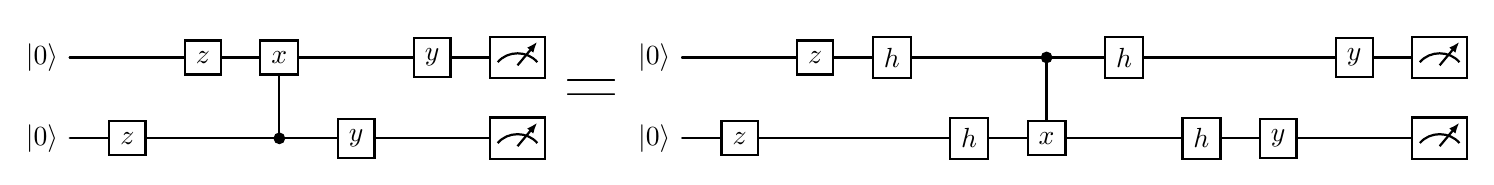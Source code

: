 \documentclass[border=6pt]{standalone}
\usepackage[utf8]{inputenc}
\usepackage[T1]{fontenc}
\usepackage{tikz}
\usetikzlibrary{quantikz2}
\begin{document}\begin{quantikz}
	\lstick{\ket{0}}	&	\qw	&	\gate{z}	&	\gate{x}	&	\qw	&	\gate{y}	&	\meter{}\\
	\lstick{\ket{0}}	&	\gate{z}	&	\qw	&	\ctrl{-1}	&	\gate{y}	&	\qw	&	\meter{}
\end{quantikz}
{\Huge{\textbf{=}}}
\begin{quantikz}
	\lstick{\ket{0}}	&	\qw	&	\gate{z}	&	\gate{h}	&	\qw	&	\ctrl{1}	&	\gate{h}	&	\qw	&	\qw	&	\gate{y}	&	\meter{}\\
	\lstick{\ket{0}}	&	\gate{z}	&	\qw	&	\qw	&	\gate{h}	&	\gate{x}	&	\qw	&	\gate{h}	&	\gate{y}	&	\qw	&	\meter{}
\end{quantikz}
\end{document}
